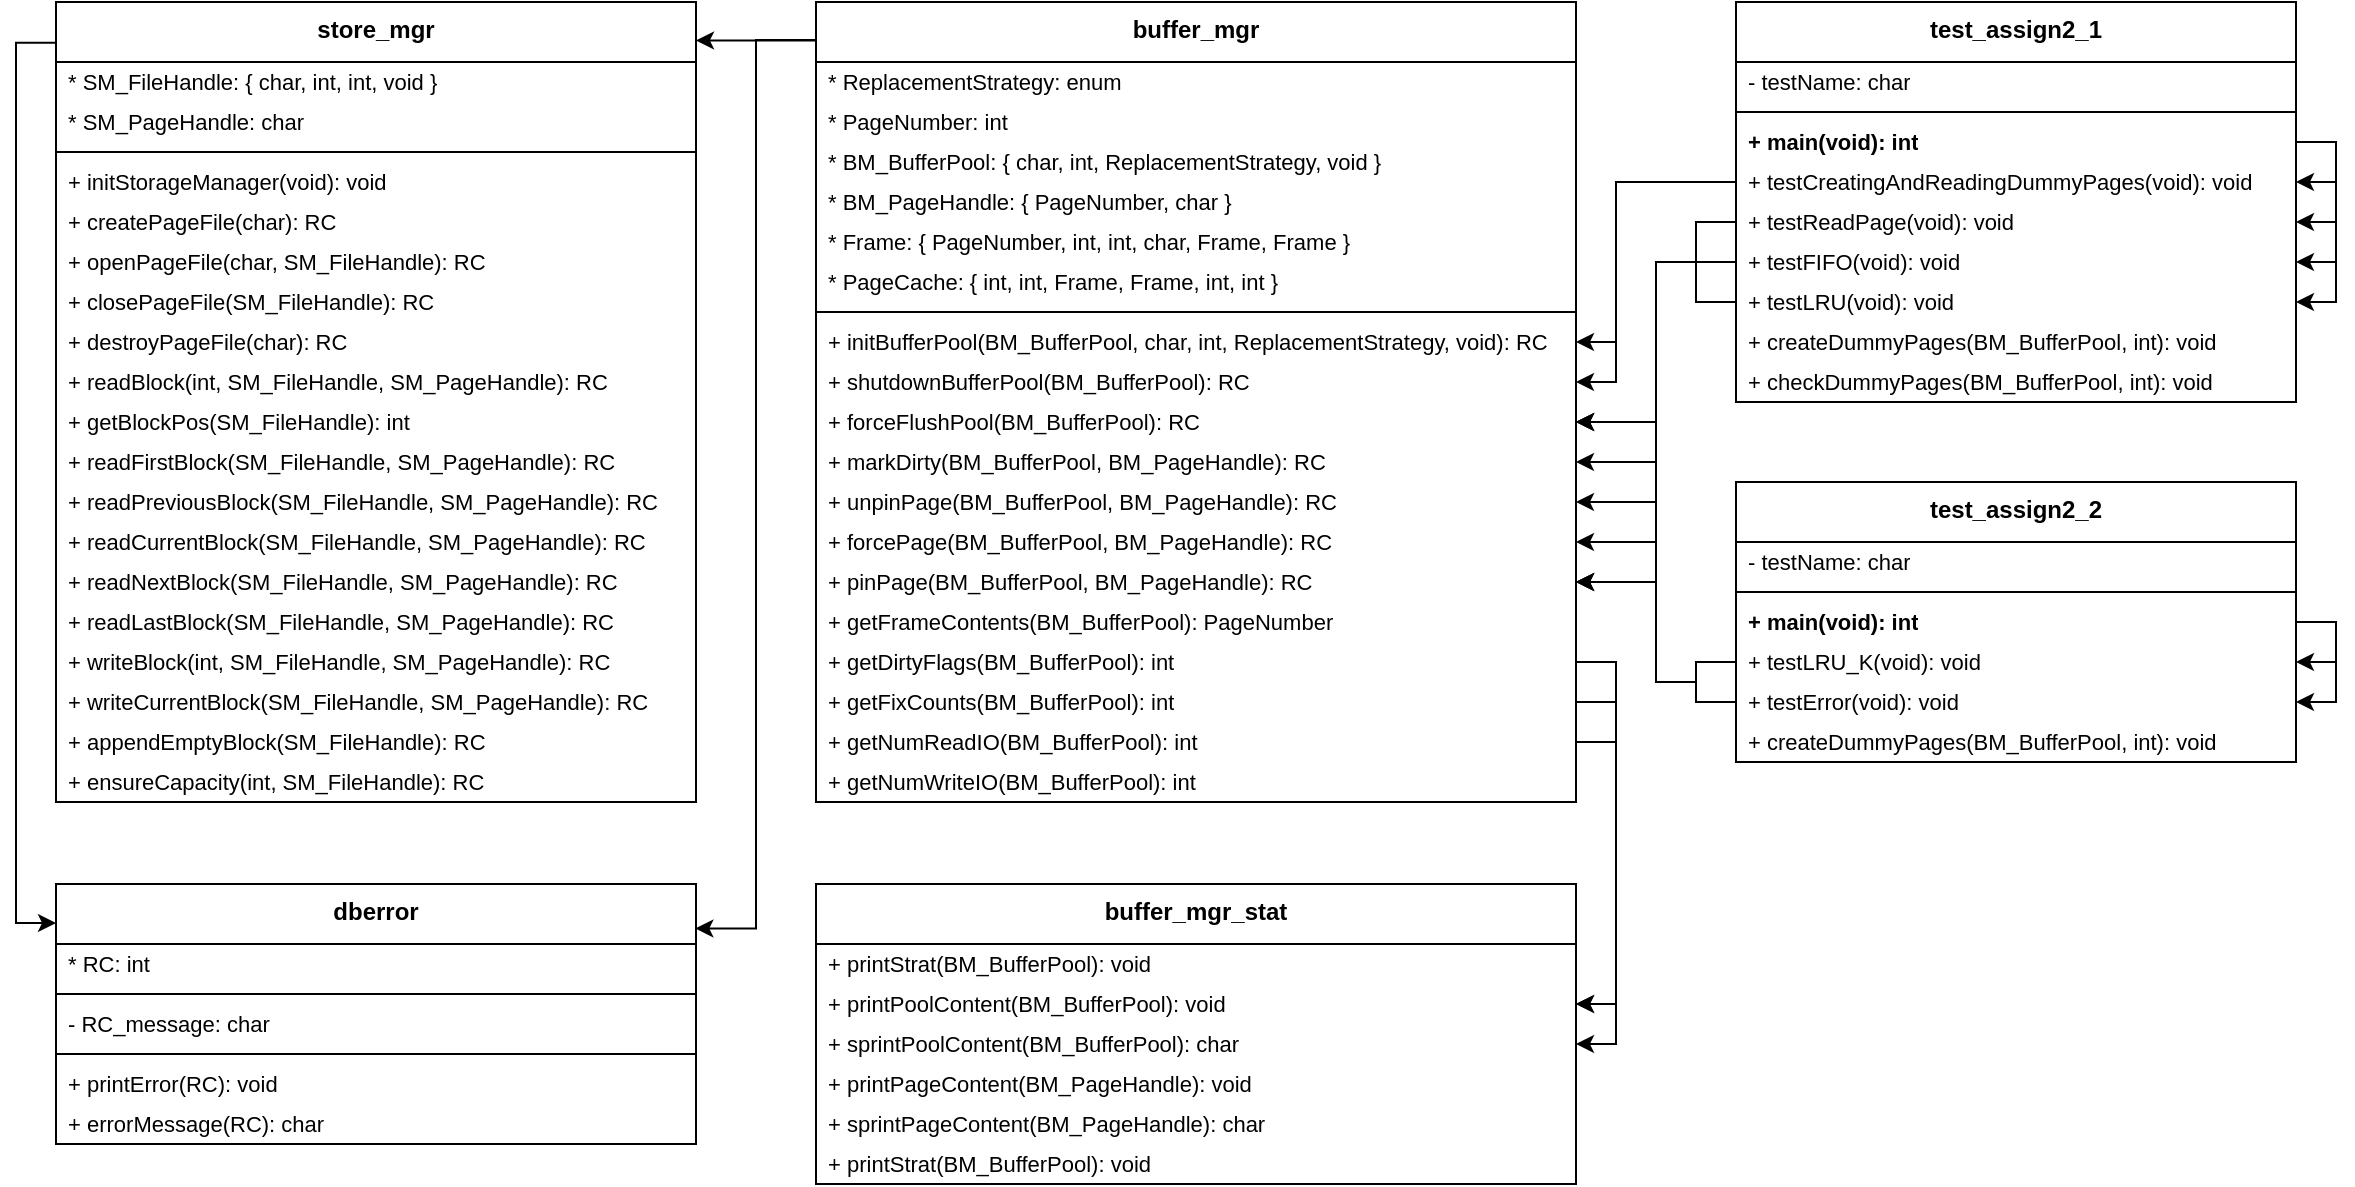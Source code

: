 <mxfile version="21.6.1" type="device">
  <diagram name="Page-1" id="DyquLoCqnv8UFfpNbI6D">
    <mxGraphModel dx="2390" dy="1303" grid="1" gridSize="10" guides="1" tooltips="1" connect="1" arrows="1" fold="1" page="1" pageScale="1" pageWidth="1240" pageHeight="670" math="0" shadow="0">
      <root>
        <mxCell id="0" />
        <mxCell id="1" parent="0" />
        <mxCell id="2W-PBRkv51gdTkOP3Wb2-12" value="store_mgr" style="swimlane;fontStyle=1;align=center;verticalAlign=top;childLayout=stackLayout;horizontal=1;startSize=30;horizontalStack=0;resizeParent=1;resizeParentMax=0;resizeLast=0;collapsible=0;marginBottom=0;whiteSpace=wrap;html=1;" parent="1" vertex="1">
          <mxGeometry x="60" y="39" width="320" height="400" as="geometry" />
        </mxCell>
        <mxCell id="2W-PBRkv51gdTkOP3Wb2-13" value="* SM_FileHandle: { char, int, int, void }" style="text;strokeColor=none;fillColor=none;align=left;verticalAlign=middle;spacingLeft=4;spacingRight=4;overflow=hidden;rotatable=0;points=[[0,0.5],[1,0.5]];portConstraint=eastwest;whiteSpace=wrap;html=1;fontSize=11;" parent="2W-PBRkv51gdTkOP3Wb2-12" vertex="1">
          <mxGeometry y="30" width="320" height="20" as="geometry" />
        </mxCell>
        <mxCell id="2W-PBRkv51gdTkOP3Wb2-26" value="* SM_PageHandle: char" style="text;strokeColor=none;fillColor=none;align=left;verticalAlign=middle;spacingLeft=4;spacingRight=4;overflow=hidden;rotatable=0;points=[[0,0.5],[1,0.5]];portConstraint=eastwest;whiteSpace=wrap;html=1;fontSize=11;" parent="2W-PBRkv51gdTkOP3Wb2-12" vertex="1">
          <mxGeometry y="50" width="320" height="20" as="geometry" />
        </mxCell>
        <mxCell id="2W-PBRkv51gdTkOP3Wb2-25" value="" style="line;strokeWidth=1;fillColor=none;align=left;verticalAlign=middle;spacingTop=0;spacingLeft=0;spacingRight=0;rotatable=0;labelPosition=right;points=[];portConstraint=eastwest;strokeColor=inherit;spacing=0;" parent="2W-PBRkv51gdTkOP3Wb2-12" vertex="1">
          <mxGeometry y="70" width="320" height="10" as="geometry" />
        </mxCell>
        <mxCell id="2W-PBRkv51gdTkOP3Wb2-17" value="+ initStorageManager(void): void" style="text;strokeColor=none;fillColor=none;align=left;verticalAlign=middle;spacingLeft=4;spacingRight=4;overflow=hidden;rotatable=0;points=[[0,0.5],[1,0.5]];portConstraint=eastwest;whiteSpace=wrap;html=1;fontSize=11;" parent="2W-PBRkv51gdTkOP3Wb2-12" vertex="1">
          <mxGeometry y="80" width="320" height="20" as="geometry" />
        </mxCell>
        <mxCell id="2W-PBRkv51gdTkOP3Wb2-16" value="+ createPageFile(char): RC" style="text;strokeColor=none;fillColor=none;align=left;verticalAlign=middle;spacingLeft=4;spacingRight=4;overflow=hidden;rotatable=0;points=[[0,0.5],[1,0.5]];portConstraint=eastwest;whiteSpace=wrap;html=1;fontSize=11;" parent="2W-PBRkv51gdTkOP3Wb2-12" vertex="1">
          <mxGeometry y="100" width="320" height="20" as="geometry" />
        </mxCell>
        <mxCell id="2W-PBRkv51gdTkOP3Wb2-18" value="+ openPageFile(char, SM_FileHandle): RC" style="text;strokeColor=none;fillColor=none;align=left;verticalAlign=middle;spacingLeft=4;spacingRight=4;overflow=hidden;rotatable=0;points=[[0,0.5],[1,0.5]];portConstraint=eastwest;whiteSpace=wrap;html=1;fontSize=11;" parent="2W-PBRkv51gdTkOP3Wb2-12" vertex="1">
          <mxGeometry y="120" width="320" height="20" as="geometry" />
        </mxCell>
        <mxCell id="2W-PBRkv51gdTkOP3Wb2-19" value="+ closePageFile(SM_FileHandle): RC" style="text;strokeColor=none;fillColor=none;align=left;verticalAlign=middle;spacingLeft=4;spacingRight=4;overflow=hidden;rotatable=0;points=[[0,0.5],[1,0.5]];portConstraint=eastwest;whiteSpace=wrap;html=1;fontSize=11;" parent="2W-PBRkv51gdTkOP3Wb2-12" vertex="1">
          <mxGeometry y="140" width="320" height="20" as="geometry" />
        </mxCell>
        <mxCell id="2W-PBRkv51gdTkOP3Wb2-20" value="+ destroyPageFile(char): RC" style="text;strokeColor=none;fillColor=none;align=left;verticalAlign=middle;spacingLeft=4;spacingRight=4;overflow=hidden;rotatable=0;points=[[0,0.5],[1,0.5]];portConstraint=eastwest;whiteSpace=wrap;html=1;fontSize=11;" parent="2W-PBRkv51gdTkOP3Wb2-12" vertex="1">
          <mxGeometry y="160" width="320" height="20" as="geometry" />
        </mxCell>
        <mxCell id="2W-PBRkv51gdTkOP3Wb2-22" value="+ readBlock(int, SM_FileHandle, SM_PageHandle): RC" style="text;strokeColor=none;fillColor=none;align=left;verticalAlign=middle;spacingLeft=4;spacingRight=4;overflow=hidden;rotatable=0;points=[[0,0.5],[1,0.5]];portConstraint=eastwest;whiteSpace=wrap;html=1;fontSize=11;" parent="2W-PBRkv51gdTkOP3Wb2-12" vertex="1">
          <mxGeometry y="180" width="320" height="20" as="geometry" />
        </mxCell>
        <mxCell id="2W-PBRkv51gdTkOP3Wb2-21" value="+ getBlockPos(SM_FileHandle): int" style="text;strokeColor=none;fillColor=none;align=left;verticalAlign=middle;spacingLeft=4;spacingRight=4;overflow=hidden;rotatable=0;points=[[0,0.5],[1,0.5]];portConstraint=eastwest;whiteSpace=wrap;html=1;fontSize=11;" parent="2W-PBRkv51gdTkOP3Wb2-12" vertex="1">
          <mxGeometry y="200" width="320" height="20" as="geometry" />
        </mxCell>
        <mxCell id="2W-PBRkv51gdTkOP3Wb2-23" value="+ readFirstBlock(SM_FileHandle, SM_PageHandle): RC" style="text;strokeColor=none;fillColor=none;align=left;verticalAlign=middle;spacingLeft=4;spacingRight=4;overflow=hidden;rotatable=0;points=[[0,0.5],[1,0.5]];portConstraint=eastwest;whiteSpace=wrap;html=1;fontSize=11;" parent="2W-PBRkv51gdTkOP3Wb2-12" vertex="1">
          <mxGeometry y="220" width="320" height="20" as="geometry" />
        </mxCell>
        <mxCell id="2W-PBRkv51gdTkOP3Wb2-41" value="+ readPreviousBlock(SM_FileHandle, SM_PageHandle): RC" style="text;strokeColor=none;fillColor=none;align=left;verticalAlign=middle;spacingLeft=4;spacingRight=4;overflow=hidden;rotatable=0;points=[[0,0.5],[1,0.5]];portConstraint=eastwest;whiteSpace=wrap;html=1;fontSize=11;" parent="2W-PBRkv51gdTkOP3Wb2-12" vertex="1">
          <mxGeometry y="240" width="320" height="20" as="geometry" />
        </mxCell>
        <mxCell id="2W-PBRkv51gdTkOP3Wb2-42" value="+ readCurrentBlock(SM_FileHandle, SM_PageHandle): RC" style="text;strokeColor=none;fillColor=none;align=left;verticalAlign=middle;spacingLeft=4;spacingRight=4;overflow=hidden;rotatable=0;points=[[0,0.5],[1,0.5]];portConstraint=eastwest;whiteSpace=wrap;html=1;fontSize=11;" parent="2W-PBRkv51gdTkOP3Wb2-12" vertex="1">
          <mxGeometry y="260" width="320" height="20" as="geometry" />
        </mxCell>
        <mxCell id="2W-PBRkv51gdTkOP3Wb2-43" value="+ readNextBlock(SM_FileHandle, SM_PageHandle): RC" style="text;strokeColor=none;fillColor=none;align=left;verticalAlign=middle;spacingLeft=4;spacingRight=4;overflow=hidden;rotatable=0;points=[[0,0.5],[1,0.5]];portConstraint=eastwest;whiteSpace=wrap;html=1;fontSize=11;" parent="2W-PBRkv51gdTkOP3Wb2-12" vertex="1">
          <mxGeometry y="280" width="320" height="20" as="geometry" />
        </mxCell>
        <mxCell id="2W-PBRkv51gdTkOP3Wb2-60" value="+ readLastBlock(SM_FileHandle, SM_PageHandle): RC" style="text;strokeColor=none;fillColor=none;align=left;verticalAlign=middle;spacingLeft=4;spacingRight=4;overflow=hidden;rotatable=0;points=[[0,0.5],[1,0.5]];portConstraint=eastwest;whiteSpace=wrap;html=1;fontSize=11;" parent="2W-PBRkv51gdTkOP3Wb2-12" vertex="1">
          <mxGeometry y="300" width="320" height="20" as="geometry" />
        </mxCell>
        <mxCell id="2W-PBRkv51gdTkOP3Wb2-61" value="+ writeBlock(int, SM_FileHandle, SM_PageHandle): RC" style="text;strokeColor=none;fillColor=none;align=left;verticalAlign=middle;spacingLeft=4;spacingRight=4;overflow=hidden;rotatable=0;points=[[0,0.5],[1,0.5]];portConstraint=eastwest;whiteSpace=wrap;html=1;fontSize=11;" parent="2W-PBRkv51gdTkOP3Wb2-12" vertex="1">
          <mxGeometry y="320" width="320" height="20" as="geometry" />
        </mxCell>
        <mxCell id="2W-PBRkv51gdTkOP3Wb2-59" value="+ writeCurrentBlock(SM_FileHandle, SM_PageHandle): RC" style="text;strokeColor=none;fillColor=none;align=left;verticalAlign=middle;spacingLeft=4;spacingRight=4;overflow=hidden;rotatable=0;points=[[0,0.5],[1,0.5]];portConstraint=eastwest;whiteSpace=wrap;html=1;fontSize=11;" parent="2W-PBRkv51gdTkOP3Wb2-12" vertex="1">
          <mxGeometry y="340" width="320" height="20" as="geometry" />
        </mxCell>
        <mxCell id="2W-PBRkv51gdTkOP3Wb2-62" value="+ appendEmptyBlock(SM_FileHandle): RC" style="text;strokeColor=none;fillColor=none;align=left;verticalAlign=middle;spacingLeft=4;spacingRight=4;overflow=hidden;rotatable=0;points=[[0,0.5],[1,0.5]];portConstraint=eastwest;whiteSpace=wrap;html=1;fontSize=11;" parent="2W-PBRkv51gdTkOP3Wb2-12" vertex="1">
          <mxGeometry y="360" width="320" height="20" as="geometry" />
        </mxCell>
        <mxCell id="2W-PBRkv51gdTkOP3Wb2-63" value="+ ensureCapacity(int, SM_FileHandle): RC" style="text;strokeColor=none;fillColor=none;align=left;verticalAlign=middle;spacingLeft=4;spacingRight=4;overflow=hidden;rotatable=0;points=[[0,0.5],[1,0.5]];portConstraint=eastwest;whiteSpace=wrap;html=1;fontSize=11;" parent="2W-PBRkv51gdTkOP3Wb2-12" vertex="1">
          <mxGeometry y="380" width="320" height="20" as="geometry" />
        </mxCell>
        <mxCell id="2W-PBRkv51gdTkOP3Wb2-27" value="dberror" style="swimlane;fontStyle=1;align=center;verticalAlign=top;childLayout=stackLayout;horizontal=1;startSize=30;horizontalStack=0;resizeParent=1;resizeParentMax=0;resizeLast=0;collapsible=0;marginBottom=0;whiteSpace=wrap;html=1;" parent="1" vertex="1">
          <mxGeometry x="60" y="480" width="320" height="130" as="geometry" />
        </mxCell>
        <mxCell id="2W-PBRkv51gdTkOP3Wb2-28" value="* RC: int" style="text;strokeColor=none;fillColor=none;align=left;verticalAlign=middle;spacingLeft=4;spacingRight=4;overflow=hidden;rotatable=0;points=[[0,0.5],[1,0.5]];portConstraint=eastwest;whiteSpace=wrap;html=1;fontSize=11;" parent="2W-PBRkv51gdTkOP3Wb2-27" vertex="1">
          <mxGeometry y="30" width="320" height="20" as="geometry" />
        </mxCell>
        <mxCell id="2W-PBRkv51gdTkOP3Wb2-30" value="" style="line;strokeWidth=1;fillColor=none;align=left;verticalAlign=middle;spacingTop=0;spacingLeft=0;spacingRight=0;rotatable=0;labelPosition=right;points=[];portConstraint=eastwest;strokeColor=inherit;spacing=0;" parent="2W-PBRkv51gdTkOP3Wb2-27" vertex="1">
          <mxGeometry y="50" width="320" height="10" as="geometry" />
        </mxCell>
        <mxCell id="2W-PBRkv51gdTkOP3Wb2-31" value="- RC_message: char" style="text;strokeColor=none;fillColor=none;align=left;verticalAlign=middle;spacingLeft=4;spacingRight=4;overflow=hidden;rotatable=0;points=[[0,0.5],[1,0.5]];portConstraint=eastwest;whiteSpace=wrap;html=1;fontSize=11;" parent="2W-PBRkv51gdTkOP3Wb2-27" vertex="1">
          <mxGeometry y="60" width="320" height="20" as="geometry" />
        </mxCell>
        <mxCell id="2W-PBRkv51gdTkOP3Wb2-32" value="" style="line;strokeWidth=1;fillColor=none;align=left;verticalAlign=middle;spacingTop=0;spacingLeft=0;spacingRight=0;rotatable=0;labelPosition=right;points=[];portConstraint=eastwest;strokeColor=inherit;spacing=0;" parent="2W-PBRkv51gdTkOP3Wb2-27" vertex="1">
          <mxGeometry y="80" width="320" height="10" as="geometry" />
        </mxCell>
        <mxCell id="2W-PBRkv51gdTkOP3Wb2-33" value="+ printError(RC): void" style="text;strokeColor=none;fillColor=none;align=left;verticalAlign=middle;spacingLeft=4;spacingRight=4;overflow=hidden;rotatable=0;points=[[0,0.5],[1,0.5]];portConstraint=eastwest;whiteSpace=wrap;html=1;fontSize=11;" parent="2W-PBRkv51gdTkOP3Wb2-27" vertex="1">
          <mxGeometry y="90" width="320" height="20" as="geometry" />
        </mxCell>
        <mxCell id="2W-PBRkv51gdTkOP3Wb2-34" value="+ errorMessage(RC): char" style="text;strokeColor=none;fillColor=none;align=left;verticalAlign=middle;spacingLeft=4;spacingRight=4;overflow=hidden;rotatable=0;points=[[0,0.5],[1,0.5]];portConstraint=eastwest;whiteSpace=wrap;html=1;fontSize=11;" parent="2W-PBRkv51gdTkOP3Wb2-27" vertex="1">
          <mxGeometry y="110" width="320" height="20" as="geometry" />
        </mxCell>
        <mxCell id="2W-PBRkv51gdTkOP3Wb2-64" value="test_assign2_1" style="swimlane;fontStyle=1;align=center;verticalAlign=top;childLayout=stackLayout;horizontal=1;startSize=30;horizontalStack=0;resizeParent=1;resizeParentMax=0;resizeLast=0;collapsible=0;marginBottom=0;whiteSpace=wrap;html=1;" parent="1" vertex="1">
          <mxGeometry x="900" y="39" width="280" height="200" as="geometry" />
        </mxCell>
        <mxCell id="2W-PBRkv51gdTkOP3Wb2-67" value="- testName: char" style="text;strokeColor=none;fillColor=none;align=left;verticalAlign=middle;spacingLeft=4;spacingRight=4;overflow=hidden;rotatable=0;points=[[0,0.5],[1,0.5]];portConstraint=eastwest;whiteSpace=wrap;html=1;fontSize=11;" parent="2W-PBRkv51gdTkOP3Wb2-64" vertex="1">
          <mxGeometry y="30" width="280" height="20" as="geometry" />
        </mxCell>
        <mxCell id="2W-PBRkv51gdTkOP3Wb2-68" value="" style="line;strokeWidth=1;fillColor=none;align=left;verticalAlign=middle;spacingTop=0;spacingLeft=0;spacingRight=0;rotatable=0;labelPosition=right;points=[];portConstraint=eastwest;strokeColor=inherit;spacing=0;" parent="2W-PBRkv51gdTkOP3Wb2-64" vertex="1">
          <mxGeometry y="50" width="280" height="10" as="geometry" />
        </mxCell>
        <mxCell id="2W-PBRkv51gdTkOP3Wb2-79" style="edgeStyle=orthogonalEdgeStyle;rounded=0;orthogonalLoop=1;jettySize=auto;html=1;exitX=1;exitY=0.5;exitDx=0;exitDy=0;entryX=1;entryY=0.5;entryDx=0;entryDy=0;" parent="2W-PBRkv51gdTkOP3Wb2-64" source="2W-PBRkv51gdTkOP3Wb2-69" target="2W-PBRkv51gdTkOP3Wb2-71" edge="1">
          <mxGeometry relative="1" as="geometry" />
        </mxCell>
        <mxCell id="Ri6osJwRoKcSnOSPko2Z-16" style="edgeStyle=orthogonalEdgeStyle;rounded=0;orthogonalLoop=1;jettySize=auto;html=1;exitX=1;exitY=0.5;exitDx=0;exitDy=0;entryX=1;entryY=0.5;entryDx=0;entryDy=0;" parent="2W-PBRkv51gdTkOP3Wb2-64" source="2W-PBRkv51gdTkOP3Wb2-69" target="2W-PBRkv51gdTkOP3Wb2-70" edge="1">
          <mxGeometry relative="1" as="geometry">
            <Array as="points">
              <mxPoint x="300" y="70" />
              <mxPoint x="300" y="90" />
            </Array>
          </mxGeometry>
        </mxCell>
        <mxCell id="LyubAiNVPV_jIJJPJGrE-27" style="edgeStyle=orthogonalEdgeStyle;rounded=0;orthogonalLoop=1;jettySize=auto;html=1;exitX=1;exitY=0.5;exitDx=0;exitDy=0;entryX=1;entryY=0.5;entryDx=0;entryDy=0;" parent="2W-PBRkv51gdTkOP3Wb2-64" source="2W-PBRkv51gdTkOP3Wb2-69" target="LyubAiNVPV_jIJJPJGrE-25" edge="1">
          <mxGeometry relative="1" as="geometry" />
        </mxCell>
        <mxCell id="LyubAiNVPV_jIJJPJGrE-28" style="edgeStyle=orthogonalEdgeStyle;rounded=0;orthogonalLoop=1;jettySize=auto;html=1;exitX=1;exitY=0.5;exitDx=0;exitDy=0;entryX=1;entryY=0.5;entryDx=0;entryDy=0;" parent="2W-PBRkv51gdTkOP3Wb2-64" source="2W-PBRkv51gdTkOP3Wb2-69" target="LyubAiNVPV_jIJJPJGrE-26" edge="1">
          <mxGeometry relative="1" as="geometry" />
        </mxCell>
        <mxCell id="2W-PBRkv51gdTkOP3Wb2-69" value="+ main(void): int" style="text;strokeColor=none;fillColor=none;align=left;verticalAlign=middle;spacingLeft=4;spacingRight=4;overflow=hidden;rotatable=0;points=[[0,0.5],[1,0.5]];portConstraint=eastwest;whiteSpace=wrap;html=1;fontSize=11;fontStyle=1" parent="2W-PBRkv51gdTkOP3Wb2-64" vertex="1">
          <mxGeometry y="60" width="280" height="20" as="geometry" />
        </mxCell>
        <mxCell id="2W-PBRkv51gdTkOP3Wb2-70" value="+ testCreatingAndReadingDummyPages(void): void" style="text;strokeColor=none;fillColor=none;align=left;verticalAlign=middle;spacingLeft=4;spacingRight=4;overflow=hidden;rotatable=0;points=[[0,0.5],[1,0.5]];portConstraint=eastwest;whiteSpace=wrap;html=1;fontSize=11;" parent="2W-PBRkv51gdTkOP3Wb2-64" vertex="1">
          <mxGeometry y="80" width="280" height="20" as="geometry" />
        </mxCell>
        <mxCell id="LyubAiNVPV_jIJJPJGrE-25" value="+ testReadPage(void): void" style="text;strokeColor=none;fillColor=none;align=left;verticalAlign=middle;spacingLeft=4;spacingRight=4;overflow=hidden;rotatable=0;points=[[0,0.5],[1,0.5]];portConstraint=eastwest;whiteSpace=wrap;html=1;fontSize=11;" parent="2W-PBRkv51gdTkOP3Wb2-64" vertex="1">
          <mxGeometry y="100" width="280" height="20" as="geometry" />
        </mxCell>
        <mxCell id="2W-PBRkv51gdTkOP3Wb2-71" value="+ testFIFO(void): void" style="text;strokeColor=none;fillColor=none;align=left;verticalAlign=middle;spacingLeft=4;spacingRight=4;overflow=hidden;rotatable=0;points=[[0,0.5],[1,0.5]];portConstraint=eastwest;whiteSpace=wrap;html=1;fontSize=11;" parent="2W-PBRkv51gdTkOP3Wb2-64" vertex="1">
          <mxGeometry y="120" width="280" height="20" as="geometry" />
        </mxCell>
        <mxCell id="LyubAiNVPV_jIJJPJGrE-26" value="+ testLRU(void): void" style="text;strokeColor=none;fillColor=none;align=left;verticalAlign=middle;spacingLeft=4;spacingRight=4;overflow=hidden;rotatable=0;points=[[0,0.5],[1,0.5]];portConstraint=eastwest;whiteSpace=wrap;html=1;fontSize=11;" parent="2W-PBRkv51gdTkOP3Wb2-64" vertex="1">
          <mxGeometry y="140" width="280" height="20" as="geometry" />
        </mxCell>
        <mxCell id="Ri6osJwRoKcSnOSPko2Z-1" value="+ createDummyPages(BM_BufferPool, int): void" style="text;strokeColor=none;fillColor=none;align=left;verticalAlign=middle;spacingLeft=4;spacingRight=4;overflow=hidden;rotatable=0;points=[[0,0.5],[1,0.5]];portConstraint=eastwest;whiteSpace=wrap;html=1;fontSize=11;" parent="2W-PBRkv51gdTkOP3Wb2-64" vertex="1">
          <mxGeometry y="160" width="280" height="20" as="geometry" />
        </mxCell>
        <mxCell id="6TKqkTE9r3XJfxrBiwmd-1" value="+ checkDummyPages(BM_BufferPool, int): void" style="text;strokeColor=none;fillColor=none;align=left;verticalAlign=middle;spacingLeft=4;spacingRight=4;overflow=hidden;rotatable=0;points=[[0,0.5],[1,0.5]];portConstraint=eastwest;whiteSpace=wrap;html=1;fontSize=11;" parent="2W-PBRkv51gdTkOP3Wb2-64" vertex="1">
          <mxGeometry y="180" width="280" height="20" as="geometry" />
        </mxCell>
        <mxCell id="LyubAiNVPV_jIJJPJGrE-1" value="buffer_mgr" style="swimlane;fontStyle=1;align=center;verticalAlign=top;childLayout=stackLayout;horizontal=1;startSize=30;horizontalStack=0;resizeParent=1;resizeParentMax=0;resizeLast=0;collapsible=0;marginBottom=0;whiteSpace=wrap;html=1;" parent="1" vertex="1">
          <mxGeometry x="440" y="39" width="380" height="400" as="geometry" />
        </mxCell>
        <mxCell id="LyubAiNVPV_jIJJPJGrE-22" value="* ReplacementStrategy: enum" style="text;strokeColor=none;fillColor=none;align=left;verticalAlign=middle;spacingLeft=4;spacingRight=4;overflow=hidden;rotatable=0;points=[[0,0.5],[1,0.5]];portConstraint=eastwest;whiteSpace=wrap;html=1;fontSize=11;" parent="LyubAiNVPV_jIJJPJGrE-1" vertex="1">
          <mxGeometry y="30" width="380" height="20" as="geometry" />
        </mxCell>
        <mxCell id="LyubAiNVPV_jIJJPJGrE-21" value="* PageNumber: int" style="text;strokeColor=none;fillColor=none;align=left;verticalAlign=middle;spacingLeft=4;spacingRight=4;overflow=hidden;rotatable=0;points=[[0,0.5],[1,0.5]];portConstraint=eastwest;whiteSpace=wrap;html=1;fontSize=11;" parent="LyubAiNVPV_jIJJPJGrE-1" vertex="1">
          <mxGeometry y="50" width="380" height="20" as="geometry" />
        </mxCell>
        <mxCell id="LyubAiNVPV_jIJJPJGrE-2" value="*&amp;nbsp;BM_BufferPool&lt;span style=&quot;background-color: initial;&quot;&gt;: { char, int, ReplacementStrategy, void }&lt;/span&gt;" style="text;strokeColor=none;fillColor=none;align=left;verticalAlign=middle;spacingLeft=4;spacingRight=4;overflow=hidden;rotatable=0;points=[[0,0.5],[1,0.5]];portConstraint=eastwest;whiteSpace=wrap;html=1;fontSize=11;" parent="LyubAiNVPV_jIJJPJGrE-1" vertex="1">
          <mxGeometry y="70" width="380" height="20" as="geometry" />
        </mxCell>
        <mxCell id="LyubAiNVPV_jIJJPJGrE-3" value="* BM_PageHandle: { PageNumber, char }" style="text;strokeColor=none;fillColor=none;align=left;verticalAlign=middle;spacingLeft=4;spacingRight=4;overflow=hidden;rotatable=0;points=[[0,0.5],[1,0.5]];portConstraint=eastwest;whiteSpace=wrap;html=1;fontSize=11;" parent="LyubAiNVPV_jIJJPJGrE-1" vertex="1">
          <mxGeometry y="90" width="380" height="20" as="geometry" />
        </mxCell>
        <mxCell id="LyubAiNVPV_jIJJPJGrE-23" value="* Frame: { PageNumber, int, int, char, Frame, Frame }" style="text;strokeColor=none;fillColor=none;align=left;verticalAlign=middle;spacingLeft=4;spacingRight=4;overflow=hidden;rotatable=0;points=[[0,0.5],[1,0.5]];portConstraint=eastwest;whiteSpace=wrap;html=1;fontSize=11;" parent="LyubAiNVPV_jIJJPJGrE-1" vertex="1">
          <mxGeometry y="110" width="380" height="20" as="geometry" />
        </mxCell>
        <mxCell id="LyubAiNVPV_jIJJPJGrE-24" value="* PageCache: { int, int, Frame, Frame, int, int }" style="text;strokeColor=none;fillColor=none;align=left;verticalAlign=middle;spacingLeft=4;spacingRight=4;overflow=hidden;rotatable=0;points=[[0,0.5],[1,0.5]];portConstraint=eastwest;whiteSpace=wrap;html=1;fontSize=11;" parent="LyubAiNVPV_jIJJPJGrE-1" vertex="1">
          <mxGeometry y="130" width="380" height="20" as="geometry" />
        </mxCell>
        <mxCell id="LyubAiNVPV_jIJJPJGrE-4" value="" style="line;strokeWidth=1;fillColor=none;align=left;verticalAlign=middle;spacingTop=0;spacingLeft=0;spacingRight=0;rotatable=0;labelPosition=right;points=[];portConstraint=eastwest;strokeColor=inherit;spacing=0;" parent="LyubAiNVPV_jIJJPJGrE-1" vertex="1">
          <mxGeometry y="150" width="380" height="10" as="geometry" />
        </mxCell>
        <mxCell id="LyubAiNVPV_jIJJPJGrE-5" value="+&amp;nbsp;initBufferPool&lt;span style=&quot;background-color: initial;&quot;&gt;(BM_BufferPool, char, int, ReplacementStrategy, void): RC&lt;/span&gt;" style="text;strokeColor=none;fillColor=none;align=left;verticalAlign=middle;spacingLeft=4;spacingRight=4;overflow=hidden;rotatable=0;points=[[0,0.5],[1,0.5]];portConstraint=eastwest;whiteSpace=wrap;html=1;fontSize=11;" parent="LyubAiNVPV_jIJJPJGrE-1" vertex="1">
          <mxGeometry y="160" width="380" height="20" as="geometry" />
        </mxCell>
        <mxCell id="LyubAiNVPV_jIJJPJGrE-6" value="+ shutdownBufferPool(BM_BufferPool): RC" style="text;strokeColor=none;fillColor=none;align=left;verticalAlign=middle;spacingLeft=4;spacingRight=4;overflow=hidden;rotatable=0;points=[[0,0.5],[1,0.5]];portConstraint=eastwest;whiteSpace=wrap;html=1;fontSize=11;" parent="LyubAiNVPV_jIJJPJGrE-1" vertex="1">
          <mxGeometry y="180" width="380" height="20" as="geometry" />
        </mxCell>
        <mxCell id="LyubAiNVPV_jIJJPJGrE-7" value="+ forceFlushPool(BM_BufferPool): RC" style="text;strokeColor=none;fillColor=none;align=left;verticalAlign=middle;spacingLeft=4;spacingRight=4;overflow=hidden;rotatable=0;points=[[0,0.5],[1,0.5]];portConstraint=eastwest;whiteSpace=wrap;html=1;fontSize=11;" parent="LyubAiNVPV_jIJJPJGrE-1" vertex="1">
          <mxGeometry y="200" width="380" height="20" as="geometry" />
        </mxCell>
        <mxCell id="LyubAiNVPV_jIJJPJGrE-8" value="+ markDirty(BM_BufferPool, BM_PageHandle): RC" style="text;strokeColor=none;fillColor=none;align=left;verticalAlign=middle;spacingLeft=4;spacingRight=4;overflow=hidden;rotatable=0;points=[[0,0.5],[1,0.5]];portConstraint=eastwest;whiteSpace=wrap;html=1;fontSize=11;" parent="LyubAiNVPV_jIJJPJGrE-1" vertex="1">
          <mxGeometry y="220" width="380" height="20" as="geometry" />
        </mxCell>
        <mxCell id="LyubAiNVPV_jIJJPJGrE-9" value="+ unpinPage(BM_BufferPool, BM_PageHandle): RC" style="text;strokeColor=none;fillColor=none;align=left;verticalAlign=middle;spacingLeft=4;spacingRight=4;overflow=hidden;rotatable=0;points=[[0,0.5],[1,0.5]];portConstraint=eastwest;whiteSpace=wrap;html=1;fontSize=11;" parent="LyubAiNVPV_jIJJPJGrE-1" vertex="1">
          <mxGeometry y="240" width="380" height="20" as="geometry" />
        </mxCell>
        <mxCell id="LyubAiNVPV_jIJJPJGrE-10" value="+ forcePage(BM_BufferPool, BM_PageHandle): RC" style="text;strokeColor=none;fillColor=none;align=left;verticalAlign=middle;spacingLeft=4;spacingRight=4;overflow=hidden;rotatable=0;points=[[0,0.5],[1,0.5]];portConstraint=eastwest;whiteSpace=wrap;html=1;fontSize=11;" parent="LyubAiNVPV_jIJJPJGrE-1" vertex="1">
          <mxGeometry y="260" width="380" height="20" as="geometry" />
        </mxCell>
        <mxCell id="LyubAiNVPV_jIJJPJGrE-11" value="+ pinPage(BM_BufferPool, BM_PageHandle): RC" style="text;strokeColor=none;fillColor=none;align=left;verticalAlign=middle;spacingLeft=4;spacingRight=4;overflow=hidden;rotatable=0;points=[[0,0.5],[1,0.5]];portConstraint=eastwest;whiteSpace=wrap;html=1;fontSize=11;" parent="LyubAiNVPV_jIJJPJGrE-1" vertex="1">
          <mxGeometry y="280" width="380" height="20" as="geometry" />
        </mxCell>
        <mxCell id="LyubAiNVPV_jIJJPJGrE-12" value="+ getFrameContents(BM_BufferPool): PageNumber" style="text;strokeColor=none;fillColor=none;align=left;verticalAlign=middle;spacingLeft=4;spacingRight=4;overflow=hidden;rotatable=0;points=[[0,0.5],[1,0.5]];portConstraint=eastwest;whiteSpace=wrap;html=1;fontSize=11;" parent="LyubAiNVPV_jIJJPJGrE-1" vertex="1">
          <mxGeometry y="300" width="380" height="20" as="geometry" />
        </mxCell>
        <mxCell id="LyubAiNVPV_jIJJPJGrE-13" value="+ getDirtyFlags(BM_BufferPool): int" style="text;strokeColor=none;fillColor=none;align=left;verticalAlign=middle;spacingLeft=4;spacingRight=4;overflow=hidden;rotatable=0;points=[[0,0.5],[1,0.5]];portConstraint=eastwest;whiteSpace=wrap;html=1;fontSize=11;" parent="LyubAiNVPV_jIJJPJGrE-1" vertex="1">
          <mxGeometry y="320" width="380" height="20" as="geometry" />
        </mxCell>
        <mxCell id="LyubAiNVPV_jIJJPJGrE-14" value="+ getFixCounts(BM_BufferPool): int" style="text;strokeColor=none;fillColor=none;align=left;verticalAlign=middle;spacingLeft=4;spacingRight=4;overflow=hidden;rotatable=0;points=[[0,0.5],[1,0.5]];portConstraint=eastwest;whiteSpace=wrap;html=1;fontSize=11;" parent="LyubAiNVPV_jIJJPJGrE-1" vertex="1">
          <mxGeometry y="340" width="380" height="20" as="geometry" />
        </mxCell>
        <mxCell id="LyubAiNVPV_jIJJPJGrE-15" value="+ getNumReadIO(BM_BufferPool): int" style="text;strokeColor=none;fillColor=none;align=left;verticalAlign=middle;spacingLeft=4;spacingRight=4;overflow=hidden;rotatable=0;points=[[0,0.5],[1,0.5]];portConstraint=eastwest;whiteSpace=wrap;html=1;fontSize=11;" parent="LyubAiNVPV_jIJJPJGrE-1" vertex="1">
          <mxGeometry y="360" width="380" height="20" as="geometry" />
        </mxCell>
        <mxCell id="LyubAiNVPV_jIJJPJGrE-16" value="+ getNumWriteIO(BM_BufferPool): int" style="text;strokeColor=none;fillColor=none;align=left;verticalAlign=middle;spacingLeft=4;spacingRight=4;overflow=hidden;rotatable=0;points=[[0,0.5],[1,0.5]];portConstraint=eastwest;whiteSpace=wrap;html=1;fontSize=11;" parent="LyubAiNVPV_jIJJPJGrE-1" vertex="1">
          <mxGeometry y="380" width="380" height="20" as="geometry" />
        </mxCell>
        <mxCell id="LyubAiNVPV_jIJJPJGrE-29" value="test_assign2_2" style="swimlane;fontStyle=1;align=center;verticalAlign=top;childLayout=stackLayout;horizontal=1;startSize=30;horizontalStack=0;resizeParent=1;resizeParentMax=0;resizeLast=0;collapsible=0;marginBottom=0;whiteSpace=wrap;html=1;" parent="1" vertex="1">
          <mxGeometry x="900" y="279" width="280" height="140" as="geometry" />
        </mxCell>
        <mxCell id="LyubAiNVPV_jIJJPJGrE-30" value="- testName: char" style="text;strokeColor=none;fillColor=none;align=left;verticalAlign=middle;spacingLeft=4;spacingRight=4;overflow=hidden;rotatable=0;points=[[0,0.5],[1,0.5]];portConstraint=eastwest;whiteSpace=wrap;html=1;fontSize=11;" parent="LyubAiNVPV_jIJJPJGrE-29" vertex="1">
          <mxGeometry y="30" width="280" height="20" as="geometry" />
        </mxCell>
        <mxCell id="LyubAiNVPV_jIJJPJGrE-31" value="" style="line;strokeWidth=1;fillColor=none;align=left;verticalAlign=middle;spacingTop=0;spacingLeft=0;spacingRight=0;rotatable=0;labelPosition=right;points=[];portConstraint=eastwest;strokeColor=inherit;spacing=0;" parent="LyubAiNVPV_jIJJPJGrE-29" vertex="1">
          <mxGeometry y="50" width="280" height="10" as="geometry" />
        </mxCell>
        <mxCell id="LyubAiNVPV_jIJJPJGrE-48" style="edgeStyle=orthogonalEdgeStyle;rounded=0;orthogonalLoop=1;jettySize=auto;html=1;exitX=1;exitY=0.5;exitDx=0;exitDy=0;entryX=1;entryY=0.5;entryDx=0;entryDy=0;" parent="LyubAiNVPV_jIJJPJGrE-29" source="LyubAiNVPV_jIJJPJGrE-38" target="LyubAiNVPV_jIJJPJGrE-41" edge="1">
          <mxGeometry relative="1" as="geometry">
            <Array as="points">
              <mxPoint x="300" y="70" />
              <mxPoint x="300" y="90" />
            </Array>
          </mxGeometry>
        </mxCell>
        <mxCell id="LyubAiNVPV_jIJJPJGrE-49" style="edgeStyle=orthogonalEdgeStyle;rounded=0;orthogonalLoop=1;jettySize=auto;html=1;exitX=1;exitY=0.5;exitDx=0;exitDy=0;entryX=1;entryY=0.5;entryDx=0;entryDy=0;" parent="LyubAiNVPV_jIJJPJGrE-29" source="LyubAiNVPV_jIJJPJGrE-38" target="LyubAiNVPV_jIJJPJGrE-44" edge="1">
          <mxGeometry relative="1" as="geometry" />
        </mxCell>
        <mxCell id="LyubAiNVPV_jIJJPJGrE-38" value="+ main(void): int" style="text;strokeColor=none;fillColor=none;align=left;verticalAlign=middle;spacingLeft=4;spacingRight=4;overflow=hidden;rotatable=0;points=[[0,0.5],[1,0.5]];portConstraint=eastwest;whiteSpace=wrap;html=1;fontSize=11;fontStyle=1" parent="LyubAiNVPV_jIJJPJGrE-29" vertex="1">
          <mxGeometry y="60" width="280" height="20" as="geometry" />
        </mxCell>
        <mxCell id="LyubAiNVPV_jIJJPJGrE-41" value="+ testLRU_K(void): void" style="text;strokeColor=none;fillColor=none;align=left;verticalAlign=middle;spacingLeft=4;spacingRight=4;overflow=hidden;rotatable=0;points=[[0,0.5],[1,0.5]];portConstraint=eastwest;whiteSpace=wrap;html=1;fontSize=11;" parent="LyubAiNVPV_jIJJPJGrE-29" vertex="1">
          <mxGeometry y="80" width="280" height="20" as="geometry" />
        </mxCell>
        <mxCell id="LyubAiNVPV_jIJJPJGrE-44" value="+ testError(void): void" style="text;strokeColor=none;fillColor=none;align=left;verticalAlign=middle;spacingLeft=4;spacingRight=4;overflow=hidden;rotatable=0;points=[[0,0.5],[1,0.5]];portConstraint=eastwest;whiteSpace=wrap;html=1;fontSize=11;" parent="LyubAiNVPV_jIJJPJGrE-29" vertex="1">
          <mxGeometry y="100" width="280" height="20" as="geometry" />
        </mxCell>
        <mxCell id="LyubAiNVPV_jIJJPJGrE-40" value="+ createDummyPages(BM_BufferPool, int): void" style="text;strokeColor=none;fillColor=none;align=left;verticalAlign=middle;spacingLeft=4;spacingRight=4;overflow=hidden;rotatable=0;points=[[0,0.5],[1,0.5]];portConstraint=eastwest;whiteSpace=wrap;html=1;fontSize=11;" parent="LyubAiNVPV_jIJJPJGrE-29" vertex="1">
          <mxGeometry y="120" width="280" height="20" as="geometry" />
        </mxCell>
        <mxCell id="LyubAiNVPV_jIJJPJGrE-50" value="buffer_mgr_stat" style="swimlane;fontStyle=1;align=center;verticalAlign=top;childLayout=stackLayout;horizontal=1;startSize=30;horizontalStack=0;resizeParent=1;resizeParentMax=0;resizeLast=0;collapsible=0;marginBottom=0;whiteSpace=wrap;html=1;" parent="1" vertex="1">
          <mxGeometry x="440" y="480" width="380" height="150" as="geometry" />
        </mxCell>
        <mxCell id="LyubAiNVPV_jIJJPJGrE-58" value="+&amp;nbsp;printStrat&lt;span style=&quot;background-color: initial;&quot;&gt;(BM_BufferPool): void&lt;/span&gt;" style="text;strokeColor=none;fillColor=none;align=left;verticalAlign=middle;spacingLeft=4;spacingRight=4;overflow=hidden;rotatable=0;points=[[0,0.5],[1,0.5]];portConstraint=eastwest;whiteSpace=wrap;html=1;fontSize=11;" parent="LyubAiNVPV_jIJJPJGrE-50" vertex="1">
          <mxGeometry y="30" width="380" height="20" as="geometry" />
        </mxCell>
        <mxCell id="LyubAiNVPV_jIJJPJGrE-59" value="+ printPoolContent(BM_BufferPool): void" style="text;strokeColor=none;fillColor=none;align=left;verticalAlign=middle;spacingLeft=4;spacingRight=4;overflow=hidden;rotatable=0;points=[[0,0.5],[1,0.5]];portConstraint=eastwest;whiteSpace=wrap;html=1;fontSize=11;" parent="LyubAiNVPV_jIJJPJGrE-50" vertex="1">
          <mxGeometry y="50" width="380" height="20" as="geometry" />
        </mxCell>
        <mxCell id="LyubAiNVPV_jIJJPJGrE-60" value="+ sprintPoolContent(BM_BufferPool): char" style="text;strokeColor=none;fillColor=none;align=left;verticalAlign=middle;spacingLeft=4;spacingRight=4;overflow=hidden;rotatable=0;points=[[0,0.5],[1,0.5]];portConstraint=eastwest;whiteSpace=wrap;html=1;fontSize=11;" parent="LyubAiNVPV_jIJJPJGrE-50" vertex="1">
          <mxGeometry y="70" width="380" height="20" as="geometry" />
        </mxCell>
        <mxCell id="LyubAiNVPV_jIJJPJGrE-61" value="+&amp;nbsp;printPageContent&lt;span style=&quot;background-color: initial;&quot;&gt;(BM_PageHandle): void&lt;/span&gt;" style="text;strokeColor=none;fillColor=none;align=left;verticalAlign=middle;spacingLeft=4;spacingRight=4;overflow=hidden;rotatable=0;points=[[0,0.5],[1,0.5]];portConstraint=eastwest;whiteSpace=wrap;html=1;fontSize=11;" parent="LyubAiNVPV_jIJJPJGrE-50" vertex="1">
          <mxGeometry y="90" width="380" height="20" as="geometry" />
        </mxCell>
        <mxCell id="LyubAiNVPV_jIJJPJGrE-62" value="+ sprintPageContent(BM_PageHandle): char" style="text;strokeColor=none;fillColor=none;align=left;verticalAlign=middle;spacingLeft=4;spacingRight=4;overflow=hidden;rotatable=0;points=[[0,0.5],[1,0.5]];portConstraint=eastwest;whiteSpace=wrap;html=1;fontSize=11;" parent="LyubAiNVPV_jIJJPJGrE-50" vertex="1">
          <mxGeometry y="110" width="380" height="20" as="geometry" />
        </mxCell>
        <mxCell id="LyubAiNVPV_jIJJPJGrE-63" value="+&amp;nbsp;printStrat&lt;span style=&quot;background-color: initial;&quot;&gt;(BM_BufferPool): void&lt;/span&gt;" style="text;strokeColor=none;fillColor=none;align=left;verticalAlign=middle;spacingLeft=4;spacingRight=4;overflow=hidden;rotatable=0;points=[[0,0.5],[1,0.5]];portConstraint=eastwest;whiteSpace=wrap;html=1;fontSize=11;" parent="LyubAiNVPV_jIJJPJGrE-50" vertex="1">
          <mxGeometry y="130" width="380" height="20" as="geometry" />
        </mxCell>
        <mxCell id="nGmuMc9Q84ZZob1ObDDD-13" style="edgeStyle=orthogonalEdgeStyle;rounded=0;orthogonalLoop=1;jettySize=auto;html=1;exitX=0;exitY=0.5;exitDx=0;exitDy=0;entryX=1;entryY=0.5;entryDx=0;entryDy=0;" edge="1" parent="1" source="2W-PBRkv51gdTkOP3Wb2-70" target="LyubAiNVPV_jIJJPJGrE-5">
          <mxGeometry relative="1" as="geometry">
            <Array as="points">
              <mxPoint x="840" y="129" />
              <mxPoint x="840" y="209" />
            </Array>
          </mxGeometry>
        </mxCell>
        <mxCell id="nGmuMc9Q84ZZob1ObDDD-14" style="edgeStyle=orthogonalEdgeStyle;rounded=0;orthogonalLoop=1;jettySize=auto;html=1;exitX=0;exitY=0.5;exitDx=0;exitDy=0;entryX=1;entryY=0.5;entryDx=0;entryDy=0;" edge="1" parent="1" source="2W-PBRkv51gdTkOP3Wb2-70" target="LyubAiNVPV_jIJJPJGrE-6">
          <mxGeometry relative="1" as="geometry">
            <Array as="points">
              <mxPoint x="840" y="129" />
              <mxPoint x="840" y="229" />
            </Array>
          </mxGeometry>
        </mxCell>
        <mxCell id="nGmuMc9Q84ZZob1ObDDD-16" style="edgeStyle=orthogonalEdgeStyle;rounded=0;orthogonalLoop=1;jettySize=auto;html=1;exitX=0;exitY=0.5;exitDx=0;exitDy=0;entryX=1;entryY=0.5;entryDx=0;entryDy=0;" edge="1" parent="1" source="2W-PBRkv51gdTkOP3Wb2-71" target="LyubAiNVPV_jIJJPJGrE-7">
          <mxGeometry relative="1" as="geometry" />
        </mxCell>
        <mxCell id="nGmuMc9Q84ZZob1ObDDD-17" style="edgeStyle=orthogonalEdgeStyle;rounded=0;orthogonalLoop=1;jettySize=auto;html=1;exitX=0;exitY=0.5;exitDx=0;exitDy=0;entryX=1;entryY=0.5;entryDx=0;entryDy=0;" edge="1" parent="1" source="2W-PBRkv51gdTkOP3Wb2-71" target="LyubAiNVPV_jIJJPJGrE-8">
          <mxGeometry relative="1" as="geometry" />
        </mxCell>
        <mxCell id="nGmuMc9Q84ZZob1ObDDD-18" style="edgeStyle=orthogonalEdgeStyle;rounded=0;orthogonalLoop=1;jettySize=auto;html=1;exitX=0;exitY=0.5;exitDx=0;exitDy=0;entryX=1;entryY=0.5;entryDx=0;entryDy=0;" edge="1" parent="1" source="2W-PBRkv51gdTkOP3Wb2-71" target="LyubAiNVPV_jIJJPJGrE-9">
          <mxGeometry relative="1" as="geometry" />
        </mxCell>
        <mxCell id="nGmuMc9Q84ZZob1ObDDD-19" style="edgeStyle=orthogonalEdgeStyle;rounded=0;orthogonalLoop=1;jettySize=auto;html=1;exitX=0;exitY=0.5;exitDx=0;exitDy=0;entryX=1;entryY=0.5;entryDx=0;entryDy=0;" edge="1" parent="1" source="2W-PBRkv51gdTkOP3Wb2-71" target="LyubAiNVPV_jIJJPJGrE-10">
          <mxGeometry relative="1" as="geometry" />
        </mxCell>
        <mxCell id="nGmuMc9Q84ZZob1ObDDD-20" style="edgeStyle=orthogonalEdgeStyle;rounded=0;orthogonalLoop=1;jettySize=auto;html=1;exitX=0;exitY=0.5;exitDx=0;exitDy=0;entryX=1;entryY=0.5;entryDx=0;entryDy=0;" edge="1" parent="1" source="2W-PBRkv51gdTkOP3Wb2-71" target="LyubAiNVPV_jIJJPJGrE-11">
          <mxGeometry relative="1" as="geometry" />
        </mxCell>
        <mxCell id="nGmuMc9Q84ZZob1ObDDD-21" style="edgeStyle=orthogonalEdgeStyle;rounded=0;orthogonalLoop=1;jettySize=auto;html=1;exitX=0;exitY=0.5;exitDx=0;exitDy=0;entryX=1;entryY=0.5;entryDx=0;entryDy=0;" edge="1" parent="1" source="LyubAiNVPV_jIJJPJGrE-25" target="LyubAiNVPV_jIJJPJGrE-7">
          <mxGeometry relative="1" as="geometry">
            <Array as="points">
              <mxPoint x="880" y="149" />
              <mxPoint x="880" y="169" />
              <mxPoint x="860" y="169" />
              <mxPoint x="860" y="249" />
            </Array>
          </mxGeometry>
        </mxCell>
        <mxCell id="nGmuMc9Q84ZZob1ObDDD-22" style="edgeStyle=orthogonalEdgeStyle;rounded=0;orthogonalLoop=1;jettySize=auto;html=1;exitX=0;exitY=0.5;exitDx=0;exitDy=0;entryX=1;entryY=0.5;entryDx=0;entryDy=0;" edge="1" parent="1" source="LyubAiNVPV_jIJJPJGrE-26" target="LyubAiNVPV_jIJJPJGrE-7">
          <mxGeometry relative="1" as="geometry">
            <Array as="points">
              <mxPoint x="880" y="189" />
              <mxPoint x="880" y="169" />
              <mxPoint x="860" y="169" />
              <mxPoint x="860" y="249" />
            </Array>
          </mxGeometry>
        </mxCell>
        <mxCell id="nGmuMc9Q84ZZob1ObDDD-24" style="edgeStyle=orthogonalEdgeStyle;rounded=0;orthogonalLoop=1;jettySize=auto;html=1;exitX=0;exitY=0.5;exitDx=0;exitDy=0;entryX=1;entryY=0.5;entryDx=0;entryDy=0;" edge="1" parent="1" source="LyubAiNVPV_jIJJPJGrE-41" target="LyubAiNVPV_jIJJPJGrE-11">
          <mxGeometry relative="1" as="geometry">
            <Array as="points">
              <mxPoint x="880" y="369" />
              <mxPoint x="880" y="379" />
              <mxPoint x="860" y="379" />
              <mxPoint x="860" y="329" />
            </Array>
          </mxGeometry>
        </mxCell>
        <mxCell id="nGmuMc9Q84ZZob1ObDDD-25" style="edgeStyle=orthogonalEdgeStyle;rounded=0;orthogonalLoop=1;jettySize=auto;html=1;exitX=0;exitY=0.5;exitDx=0;exitDy=0;entryX=1;entryY=0.5;entryDx=0;entryDy=0;" edge="1" parent="1" source="LyubAiNVPV_jIJJPJGrE-44" target="LyubAiNVPV_jIJJPJGrE-11">
          <mxGeometry relative="1" as="geometry">
            <Array as="points">
              <mxPoint x="880" y="389" />
              <mxPoint x="880" y="379" />
              <mxPoint x="860" y="379" />
              <mxPoint x="860" y="329" />
            </Array>
          </mxGeometry>
        </mxCell>
        <mxCell id="nGmuMc9Q84ZZob1ObDDD-71" style="edgeStyle=orthogonalEdgeStyle;rounded=0;orthogonalLoop=1;jettySize=auto;html=1;exitX=0.001;exitY=0.048;exitDx=0;exitDy=0;entryX=1;entryY=0.048;entryDx=0;entryDy=0;exitPerimeter=0;entryPerimeter=0;" edge="1" parent="1" source="LyubAiNVPV_jIJJPJGrE-1" target="2W-PBRkv51gdTkOP3Wb2-12">
          <mxGeometry relative="1" as="geometry">
            <mxPoint x="321" y="58" as="sourcePoint" />
            <mxPoint x="381" y="58" as="targetPoint" />
            <Array as="points">
              <mxPoint x="410" y="58" />
              <mxPoint x="410" y="58" />
            </Array>
          </mxGeometry>
        </mxCell>
        <mxCell id="nGmuMc9Q84ZZob1ObDDD-72" style="edgeStyle=orthogonalEdgeStyle;rounded=0;orthogonalLoop=1;jettySize=auto;html=1;exitX=0.001;exitY=0.048;exitDx=0;exitDy=0;exitPerimeter=0;entryX=0.999;entryY=0.171;entryDx=0;entryDy=0;entryPerimeter=0;" edge="1" parent="1" target="2W-PBRkv51gdTkOP3Wb2-27">
          <mxGeometry relative="1" as="geometry">
            <mxPoint x="440" y="58" as="sourcePoint" />
            <mxPoint x="420" y="480" as="targetPoint" />
            <Array as="points">
              <mxPoint x="410" y="58" />
              <mxPoint x="410" y="502" />
            </Array>
          </mxGeometry>
        </mxCell>
        <mxCell id="nGmuMc9Q84ZZob1ObDDD-74" style="edgeStyle=orthogonalEdgeStyle;rounded=0;orthogonalLoop=1;jettySize=auto;html=1;exitX=-0.001;exitY=0.051;exitDx=0;exitDy=0;exitPerimeter=0;entryX=0;entryY=0.15;entryDx=0;entryDy=0;entryPerimeter=0;" edge="1" parent="1" source="2W-PBRkv51gdTkOP3Wb2-12" target="2W-PBRkv51gdTkOP3Wb2-27">
          <mxGeometry relative="1" as="geometry">
            <mxPoint y="60" as="sourcePoint" />
            <mxPoint x="-20" y="490" as="targetPoint" />
            <Array as="points">
              <mxPoint x="40" y="59" />
              <mxPoint x="40" y="500" />
            </Array>
          </mxGeometry>
        </mxCell>
        <mxCell id="nGmuMc9Q84ZZob1ObDDD-75" style="edgeStyle=orthogonalEdgeStyle;rounded=0;orthogonalLoop=1;jettySize=auto;html=1;exitX=1;exitY=0.5;exitDx=0;exitDy=0;entryX=1;entryY=0.5;entryDx=0;entryDy=0;" edge="1" parent="1" source="LyubAiNVPV_jIJJPJGrE-13" target="LyubAiNVPV_jIJJPJGrE-59">
          <mxGeometry relative="1" as="geometry" />
        </mxCell>
        <mxCell id="nGmuMc9Q84ZZob1ObDDD-76" style="edgeStyle=orthogonalEdgeStyle;rounded=0;orthogonalLoop=1;jettySize=auto;html=1;exitX=1;exitY=0.5;exitDx=0;exitDy=0;entryX=1;entryY=0.5;entryDx=0;entryDy=0;" edge="1" parent="1" source="LyubAiNVPV_jIJJPJGrE-15" target="LyubAiNVPV_jIJJPJGrE-60">
          <mxGeometry relative="1" as="geometry" />
        </mxCell>
        <mxCell id="nGmuMc9Q84ZZob1ObDDD-77" style="edgeStyle=orthogonalEdgeStyle;rounded=0;orthogonalLoop=1;jettySize=auto;html=1;exitX=1;exitY=0.5;exitDx=0;exitDy=0;entryX=1;entryY=0.5;entryDx=0;entryDy=0;" edge="1" parent="1" source="LyubAiNVPV_jIJJPJGrE-14" target="LyubAiNVPV_jIJJPJGrE-59">
          <mxGeometry relative="1" as="geometry" />
        </mxCell>
      </root>
    </mxGraphModel>
  </diagram>
</mxfile>
